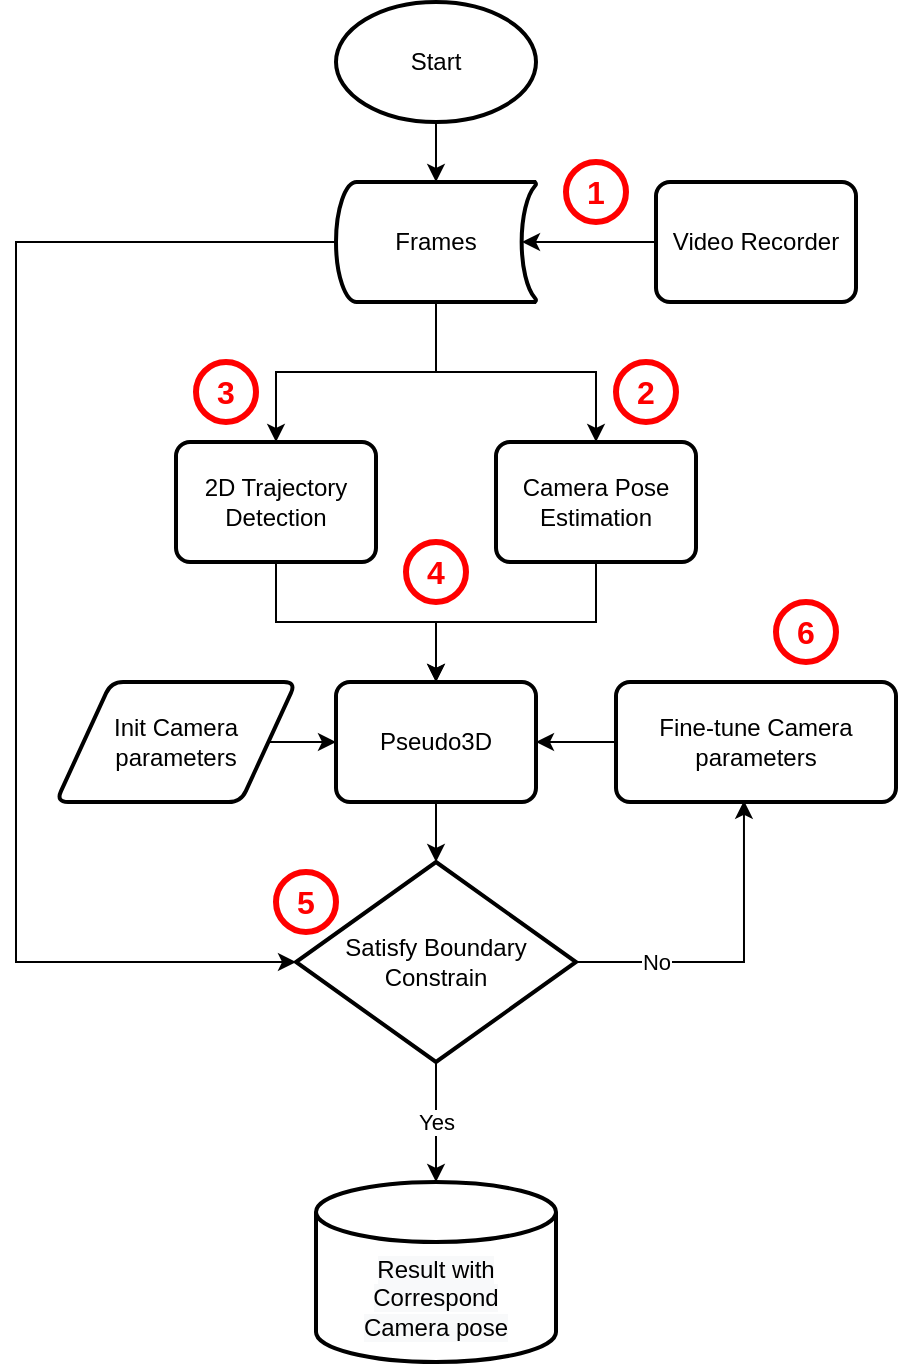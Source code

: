 <mxfile version="14.2.7" type="device"><diagram id="C5RBs43oDa-KdzZeNtuy" name="Page-1"><mxGraphModel dx="1422" dy="738" grid="1" gridSize="10" guides="1" tooltips="1" connect="1" arrows="1" fold="1" page="1" pageScale="1" pageWidth="827" pageHeight="1169" math="0" shadow="0"><root><mxCell id="WIyWlLk6GJQsqaUBKTNV-0"/><mxCell id="WIyWlLk6GJQsqaUBKTNV-1" parent="WIyWlLk6GJQsqaUBKTNV-0"/><mxCell id="EGzC9rPORzRvrhqo2ObY-26" style="edgeStyle=orthogonalEdgeStyle;rounded=0;orthogonalLoop=1;jettySize=auto;html=1;" parent="WIyWlLk6GJQsqaUBKTNV-1" source="EGzC9rPORzRvrhqo2ObY-9" target="EGzC9rPORzRvrhqo2ObY-12" edge="1"><mxGeometry relative="1" as="geometry"/></mxCell><mxCell id="EGzC9rPORzRvrhqo2ObY-27" style="edgeStyle=orthogonalEdgeStyle;rounded=0;orthogonalLoop=1;jettySize=auto;html=1;entryX=0.5;entryY=0;entryDx=0;entryDy=0;" parent="WIyWlLk6GJQsqaUBKTNV-1" source="EGzC9rPORzRvrhqo2ObY-9" target="EGzC9rPORzRvrhqo2ObY-13" edge="1"><mxGeometry relative="1" as="geometry"/></mxCell><mxCell id="EGzC9rPORzRvrhqo2ObY-33" style="edgeStyle=orthogonalEdgeStyle;rounded=0;orthogonalLoop=1;jettySize=auto;html=1;entryX=0;entryY=0.5;entryDx=0;entryDy=0;entryPerimeter=0;exitX=0;exitY=0.5;exitDx=0;exitDy=0;exitPerimeter=0;" parent="WIyWlLk6GJQsqaUBKTNV-1" source="EGzC9rPORzRvrhqo2ObY-9" target="EGzC9rPORzRvrhqo2ObY-20" edge="1"><mxGeometry relative="1" as="geometry"><Array as="points"><mxPoint x="150" y="240"/><mxPoint x="150" y="600"/></Array></mxGeometry></mxCell><mxCell id="EGzC9rPORzRvrhqo2ObY-9" value="Frames" style="strokeWidth=2;html=1;shape=mxgraph.flowchart.stored_data;whiteSpace=wrap;" parent="WIyWlLk6GJQsqaUBKTNV-1" vertex="1"><mxGeometry x="310" y="210" width="100" height="60" as="geometry"/></mxCell><mxCell id="EGzC9rPORzRvrhqo2ObY-37" style="edgeStyle=orthogonalEdgeStyle;rounded=0;orthogonalLoop=1;jettySize=auto;html=1;entryX=0.5;entryY=0;entryDx=0;entryDy=0;entryPerimeter=0;" parent="WIyWlLk6GJQsqaUBKTNV-1" source="EGzC9rPORzRvrhqo2ObY-10" target="EGzC9rPORzRvrhqo2ObY-9" edge="1"><mxGeometry relative="1" as="geometry"/></mxCell><mxCell id="EGzC9rPORzRvrhqo2ObY-10" value="Start" style="strokeWidth=2;html=1;shape=mxgraph.flowchart.start_1;whiteSpace=wrap;" parent="WIyWlLk6GJQsqaUBKTNV-1" vertex="1"><mxGeometry x="310" y="120" width="100" height="60" as="geometry"/></mxCell><mxCell id="EGzC9rPORzRvrhqo2ObY-36" style="edgeStyle=orthogonalEdgeStyle;rounded=0;orthogonalLoop=1;jettySize=auto;html=1;entryX=0.93;entryY=0.5;entryDx=0;entryDy=0;entryPerimeter=0;" parent="WIyWlLk6GJQsqaUBKTNV-1" source="EGzC9rPORzRvrhqo2ObY-11" target="EGzC9rPORzRvrhqo2ObY-9" edge="1"><mxGeometry relative="1" as="geometry"/></mxCell><mxCell id="EGzC9rPORzRvrhqo2ObY-11" value="Video Recorder" style="rounded=1;whiteSpace=wrap;html=1;absoluteArcSize=1;arcSize=14;strokeWidth=2;" parent="WIyWlLk6GJQsqaUBKTNV-1" vertex="1"><mxGeometry x="470" y="210" width="100" height="60" as="geometry"/></mxCell><mxCell id="EGzC9rPORzRvrhqo2ObY-34" style="edgeStyle=orthogonalEdgeStyle;rounded=0;orthogonalLoop=1;jettySize=auto;html=1;" parent="WIyWlLk6GJQsqaUBKTNV-1" source="EGzC9rPORzRvrhqo2ObY-12" target="EGzC9rPORzRvrhqo2ObY-16" edge="1"><mxGeometry relative="1" as="geometry"/></mxCell><mxCell id="EGzC9rPORzRvrhqo2ObY-12" value="2D Trajectory Detection" style="rounded=1;whiteSpace=wrap;html=1;absoluteArcSize=1;arcSize=14;strokeWidth=2;" parent="WIyWlLk6GJQsqaUBKTNV-1" vertex="1"><mxGeometry x="230" y="340" width="100" height="60" as="geometry"/></mxCell><mxCell id="EGzC9rPORzRvrhqo2ObY-35" style="edgeStyle=orthogonalEdgeStyle;rounded=0;orthogonalLoop=1;jettySize=auto;html=1;" parent="WIyWlLk6GJQsqaUBKTNV-1" source="EGzC9rPORzRvrhqo2ObY-13" target="EGzC9rPORzRvrhqo2ObY-16" edge="1"><mxGeometry relative="1" as="geometry"/></mxCell><mxCell id="EGzC9rPORzRvrhqo2ObY-13" value="Camera Pose Estimation" style="rounded=1;whiteSpace=wrap;html=1;absoluteArcSize=1;arcSize=14;strokeWidth=2;" parent="WIyWlLk6GJQsqaUBKTNV-1" vertex="1"><mxGeometry x="390" y="340" width="100" height="60" as="geometry"/></mxCell><mxCell id="EGzC9rPORzRvrhqo2ObY-19" style="edgeStyle=orthogonalEdgeStyle;rounded=0;orthogonalLoop=1;jettySize=auto;html=1;exitX=0.5;exitY=1;exitDx=0;exitDy=0;" parent="WIyWlLk6GJQsqaUBKTNV-1" source="EGzC9rPORzRvrhqo2ObY-16" target="EGzC9rPORzRvrhqo2ObY-20" edge="1"><mxGeometry relative="1" as="geometry"><mxPoint x="360" y="590" as="targetPoint"/></mxGeometry></mxCell><mxCell id="EGzC9rPORzRvrhqo2ObY-16" value="Pseudo3D" style="rounded=1;whiteSpace=wrap;html=1;absoluteArcSize=1;arcSize=14;strokeWidth=2;" parent="WIyWlLk6GJQsqaUBKTNV-1" vertex="1"><mxGeometry x="310" y="460" width="100" height="60" as="geometry"/></mxCell><mxCell id="EGzC9rPORzRvrhqo2ObY-21" style="edgeStyle=orthogonalEdgeStyle;rounded=0;orthogonalLoop=1;jettySize=auto;html=1;entryX=0.457;entryY=0.99;entryDx=0;entryDy=0;entryPerimeter=0;" parent="WIyWlLk6GJQsqaUBKTNV-1" source="EGzC9rPORzRvrhqo2ObY-20" target="EGzC9rPORzRvrhqo2ObY-22" edge="1"><mxGeometry relative="1" as="geometry"><mxPoint x="550" y="540" as="targetPoint"/></mxGeometry></mxCell><mxCell id="JBgsomnKcWQQOI-eSUZw-1" value="No" style="edgeLabel;html=1;align=center;verticalAlign=middle;resizable=0;points=[];" parent="EGzC9rPORzRvrhqo2ObY-21" vertex="1" connectable="0"><mxGeometry x="-0.076" y="-2" relative="1" as="geometry"><mxPoint x="-36" y="-2" as="offset"/></mxGeometry></mxCell><mxCell id="EGzC9rPORzRvrhqo2ObY-29" value="Yes" style="edgeStyle=orthogonalEdgeStyle;rounded=0;orthogonalLoop=1;jettySize=auto;html=1;exitX=0.5;exitY=1;exitDx=0;exitDy=0;exitPerimeter=0;" parent="WIyWlLk6GJQsqaUBKTNV-1" source="EGzC9rPORzRvrhqo2ObY-20" target="EGzC9rPORzRvrhqo2ObY-30" edge="1"><mxGeometry relative="1" as="geometry"><mxPoint x="360" y="730" as="targetPoint"/><mxPoint x="360.0" y="670" as="sourcePoint"/><mxPoint as="offset"/></mxGeometry></mxCell><mxCell id="EGzC9rPORzRvrhqo2ObY-20" value="Satisfy Boundary Constrain" style="strokeWidth=2;html=1;shape=mxgraph.flowchart.decision;whiteSpace=wrap;" parent="WIyWlLk6GJQsqaUBKTNV-1" vertex="1"><mxGeometry x="290" y="550" width="140" height="100" as="geometry"/></mxCell><mxCell id="EGzC9rPORzRvrhqo2ObY-28" style="edgeStyle=orthogonalEdgeStyle;rounded=0;orthogonalLoop=1;jettySize=auto;html=1;entryX=1;entryY=0.5;entryDx=0;entryDy=0;" parent="WIyWlLk6GJQsqaUBKTNV-1" source="EGzC9rPORzRvrhqo2ObY-22" target="EGzC9rPORzRvrhqo2ObY-16" edge="1"><mxGeometry relative="1" as="geometry"/></mxCell><mxCell id="EGzC9rPORzRvrhqo2ObY-22" value="Fine-tune Camera parameters" style="rounded=1;whiteSpace=wrap;html=1;absoluteArcSize=1;arcSize=14;strokeWidth=2;" parent="WIyWlLk6GJQsqaUBKTNV-1" vertex="1"><mxGeometry x="450" y="460" width="140" height="60" as="geometry"/></mxCell><mxCell id="EGzC9rPORzRvrhqo2ObY-25" style="edgeStyle=orthogonalEdgeStyle;rounded=0;orthogonalLoop=1;jettySize=auto;html=1;entryX=0;entryY=0.5;entryDx=0;entryDy=0;" parent="WIyWlLk6GJQsqaUBKTNV-1" source="EGzC9rPORzRvrhqo2ObY-24" target="EGzC9rPORzRvrhqo2ObY-16" edge="1"><mxGeometry relative="1" as="geometry"/></mxCell><mxCell id="EGzC9rPORzRvrhqo2ObY-24" value="Init Camera parameters" style="shape=parallelogram;html=1;strokeWidth=2;perimeter=parallelogramPerimeter;whiteSpace=wrap;rounded=1;arcSize=12;size=0.23;" parent="WIyWlLk6GJQsqaUBKTNV-1" vertex="1"><mxGeometry x="170" y="460" width="120" height="60" as="geometry"/></mxCell><mxCell id="EGzC9rPORzRvrhqo2ObY-30" value="" style="strokeWidth=2;html=1;shape=mxgraph.flowchart.database;whiteSpace=wrap;" parent="WIyWlLk6GJQsqaUBKTNV-1" vertex="1"><mxGeometry x="300" y="710" width="120" height="90" as="geometry"/></mxCell><mxCell id="EGzC9rPORzRvrhqo2ObY-31" value="&lt;span style=&quot;color: rgb(0, 0, 0); font-family: helvetica; font-size: 12px; font-style: normal; font-weight: 400; letter-spacing: normal; text-indent: 0px; text-transform: none; word-spacing: 0px; background-color: rgb(248, 249, 250); display: inline; float: none;&quot;&gt;Result with Correspond Camera pose&lt;/span&gt;" style="text;whiteSpace=wrap;html=1;align=center;" parent="WIyWlLk6GJQsqaUBKTNV-1" vertex="1"><mxGeometry x="305" y="740" width="110" height="60" as="geometry"/></mxCell><mxCell id="V2ij_1ZN1wSrM9gEWDf0-1" value="&lt;b&gt;&lt;font color=&quot;#ff0000&quot; style=&quot;font-size: 16px&quot;&gt;1&lt;/font&gt;&lt;/b&gt;" style="ellipse;whiteSpace=wrap;html=1;aspect=fixed;strokeColor=#FF0000;strokeWidth=3;" vertex="1" parent="WIyWlLk6GJQsqaUBKTNV-1"><mxGeometry x="425" y="200" width="30" height="30" as="geometry"/></mxCell><mxCell id="V2ij_1ZN1wSrM9gEWDf0-2" value="&lt;b&gt;&lt;font color=&quot;#ff0000&quot; style=&quot;font-size: 16px&quot;&gt;2&lt;/font&gt;&lt;/b&gt;" style="ellipse;whiteSpace=wrap;html=1;aspect=fixed;strokeColor=#FF0000;strokeWidth=3;" vertex="1" parent="WIyWlLk6GJQsqaUBKTNV-1"><mxGeometry x="450" y="300" width="30" height="30" as="geometry"/></mxCell><mxCell id="V2ij_1ZN1wSrM9gEWDf0-3" value="&lt;b&gt;&lt;font color=&quot;#ff0000&quot; style=&quot;font-size: 16px&quot;&gt;3&lt;/font&gt;&lt;/b&gt;" style="ellipse;whiteSpace=wrap;html=1;aspect=fixed;strokeColor=#FF0000;strokeWidth=3;" vertex="1" parent="WIyWlLk6GJQsqaUBKTNV-1"><mxGeometry x="240" y="300" width="30" height="30" as="geometry"/></mxCell><mxCell id="V2ij_1ZN1wSrM9gEWDf0-4" value="&lt;b&gt;&lt;font color=&quot;#ff0000&quot; style=&quot;font-size: 16px&quot;&gt;4&lt;/font&gt;&lt;/b&gt;" style="ellipse;whiteSpace=wrap;html=1;aspect=fixed;strokeColor=#FF0000;strokeWidth=3;" vertex="1" parent="WIyWlLk6GJQsqaUBKTNV-1"><mxGeometry x="345" y="390" width="30" height="30" as="geometry"/></mxCell><mxCell id="V2ij_1ZN1wSrM9gEWDf0-5" value="&lt;b&gt;&lt;font color=&quot;#ff0000&quot; style=&quot;font-size: 16px&quot;&gt;5&lt;/font&gt;&lt;/b&gt;" style="ellipse;whiteSpace=wrap;html=1;aspect=fixed;strokeColor=#FF0000;strokeWidth=3;" vertex="1" parent="WIyWlLk6GJQsqaUBKTNV-1"><mxGeometry x="280" y="555" width="30" height="30" as="geometry"/></mxCell><mxCell id="V2ij_1ZN1wSrM9gEWDf0-6" value="&lt;b&gt;&lt;font color=&quot;#ff0000&quot; style=&quot;font-size: 16px&quot;&gt;6&lt;/font&gt;&lt;/b&gt;" style="ellipse;whiteSpace=wrap;html=1;aspect=fixed;strokeColor=#FF0000;strokeWidth=3;" vertex="1" parent="WIyWlLk6GJQsqaUBKTNV-1"><mxGeometry x="530" y="420" width="30" height="30" as="geometry"/></mxCell></root></mxGraphModel></diagram></mxfile>